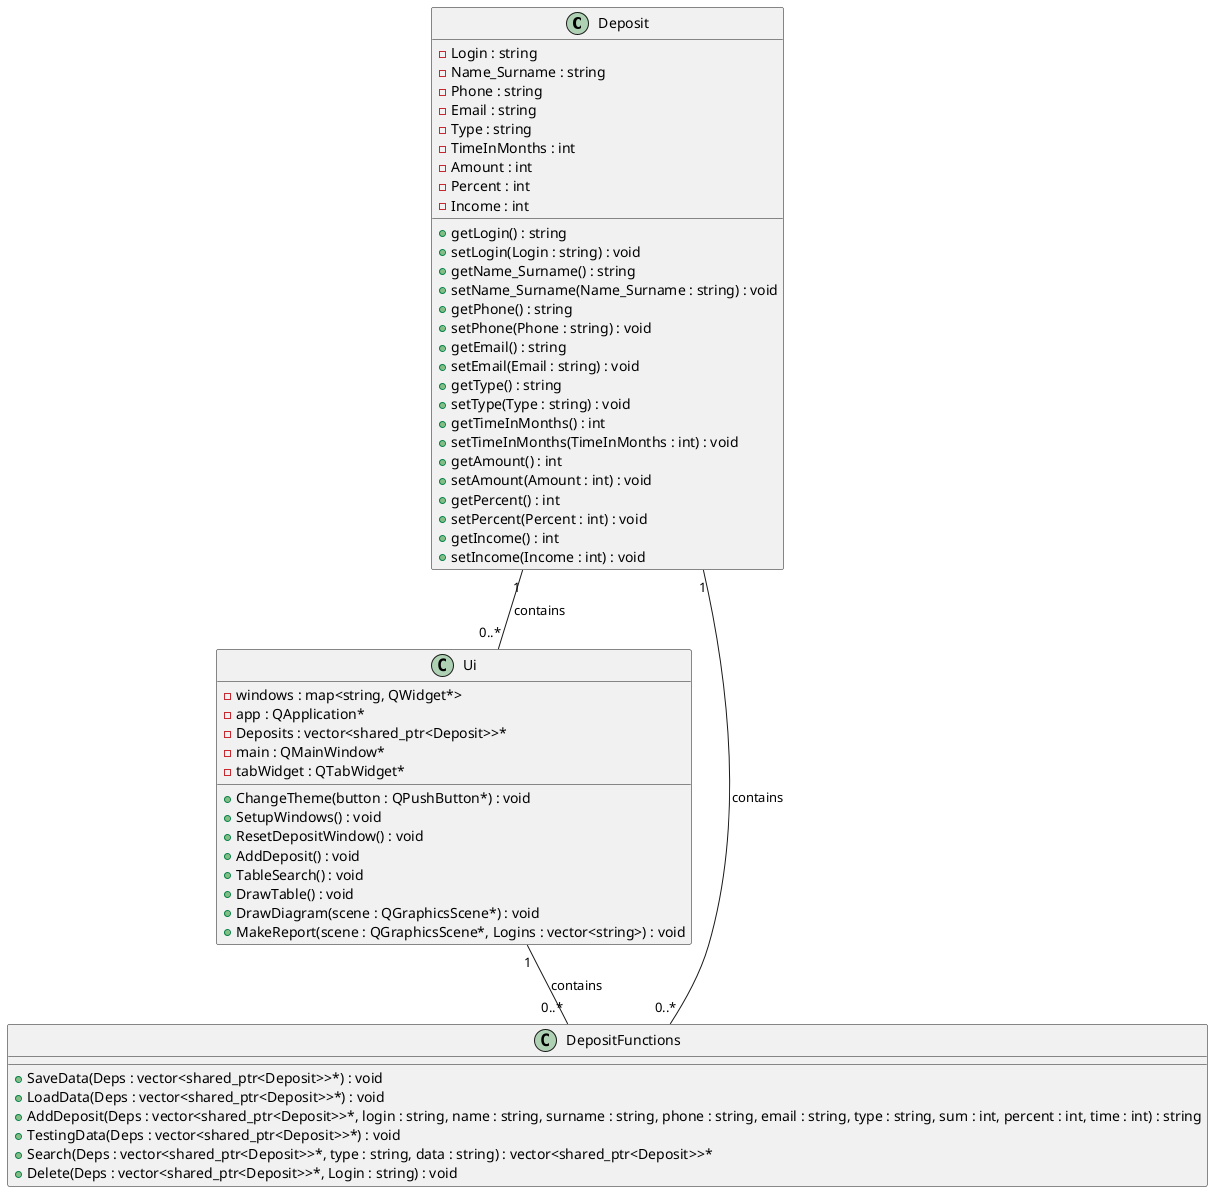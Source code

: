 @startuml

class Deposit {
    - Login : string
    - Name_Surname : string
    - Phone : string
    - Email : string
    - Type : string
    - TimeInMonths : int
    - Amount : int
    - Percent : int
    - Income : int
    + getLogin() : string
    + setLogin(Login : string) : void
    + getName_Surname() : string
    + setName_Surname(Name_Surname : string) : void
    + getPhone() : string
    + setPhone(Phone : string) : void
    + getEmail() : string
    + setEmail(Email : string) : void
    + getType() : string
    + setType(Type : string) : void
    + getTimeInMonths() : int
    + setTimeInMonths(TimeInMonths : int) : void
    + getAmount() : int
    + setAmount(Amount : int) : void
    + getPercent() : int
    + setPercent(Percent : int) : void
    + getIncome() : int
    + setIncome(Income : int) : void
}

class Ui {
    - windows : map<string, QWidget*>
    - app : QApplication*
    - Deposits : vector<shared_ptr<Deposit>>*
    - main : QMainWindow*
    - tabWidget : QTabWidget*
    + ChangeTheme(button : QPushButton*) : void
    + SetupWindows() : void
    + ResetDepositWindow() : void
    + AddDeposit() : void
    + TableSearch() : void
    + DrawTable() : void
    + DrawDiagram(scene : QGraphicsScene*) : void
    + MakeReport(scene : QGraphicsScene*, Logins : vector<string>) : void
}

class DepositFunctions {
    + SaveData(Deps : vector<shared_ptr<Deposit>>*) : void
    + LoadData(Deps : vector<shared_ptr<Deposit>>*) : void
    + AddDeposit(Deps : vector<shared_ptr<Deposit>>*, login : string, name : string, surname : string, phone : string, email : string, type : string, sum : int, percent : int, time : int) : string
    + TestingData(Deps : vector<shared_ptr<Deposit>>*) : void
    + Search(Deps : vector<shared_ptr<Deposit>>*, type : string, data : string) : vector<shared_ptr<Deposit>>*
    + Delete(Deps : vector<shared_ptr<Deposit>>*, Login : string) : void
}

Deposit "1" -- "0..*" Ui : contains
Deposit "1" -- "0..*" DepositFunctions : contains
Ui "1" -- "0..*"  DepositFunctions : contains

@enduml